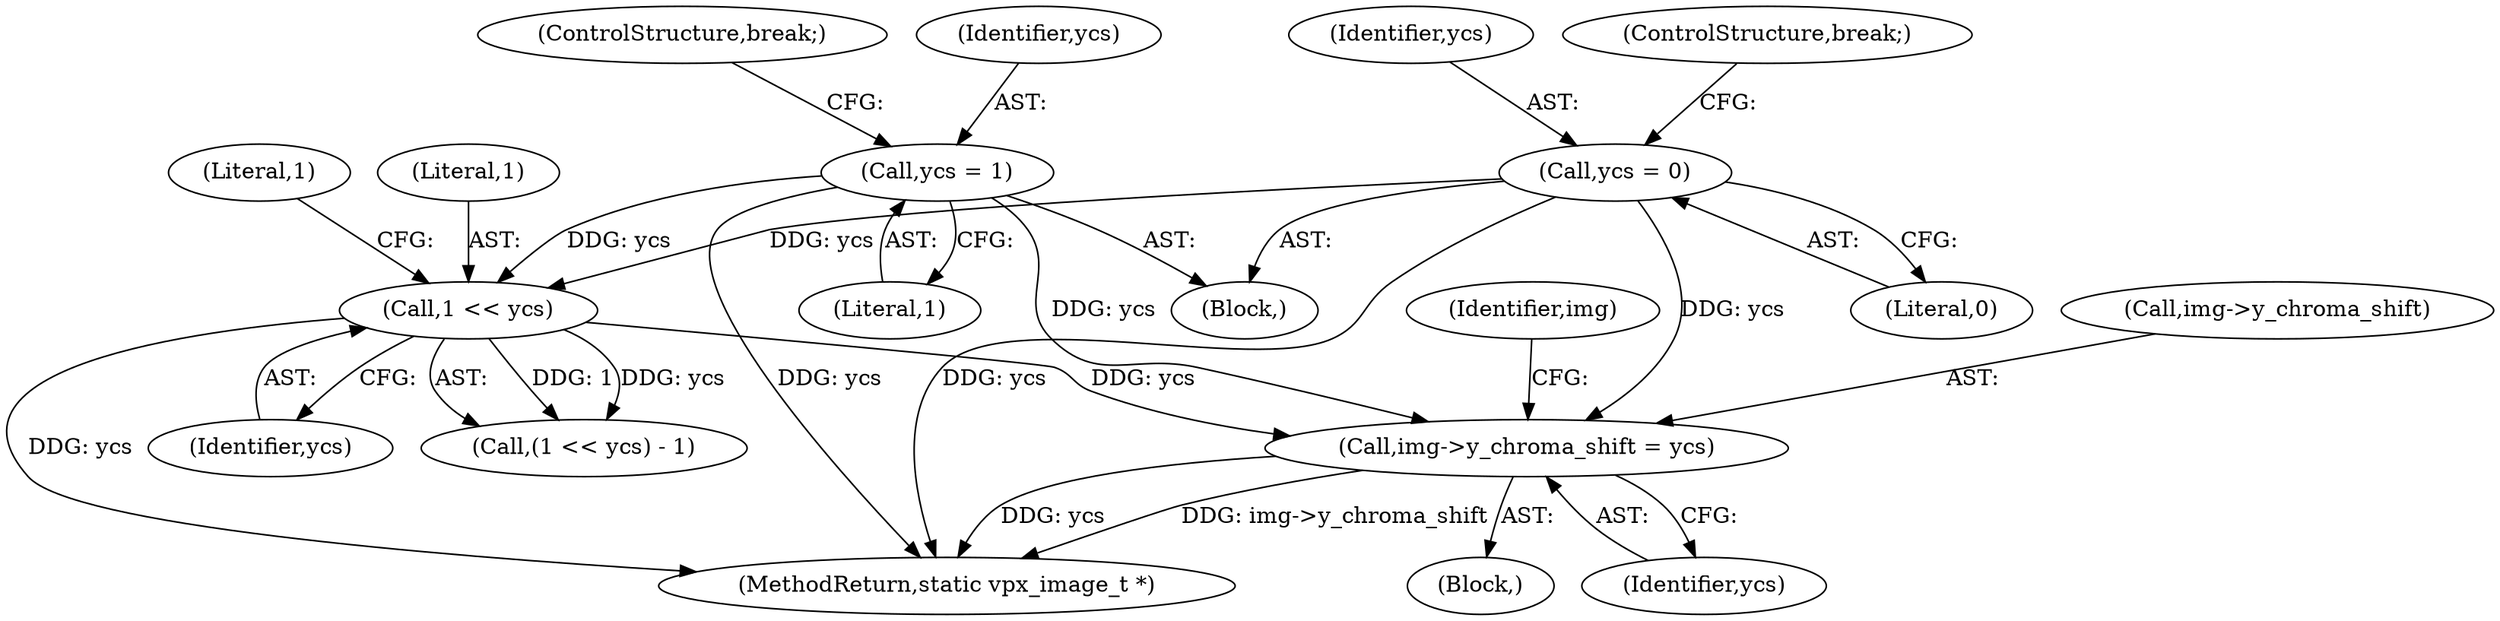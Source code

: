 digraph "0_Android_55cd1dd7c8d0a3de907d22e0f12718733f4e41d9@pointer" {
"1000479" [label="(Call,img->y_chroma_shift = ycs)"];
"1000355" [label="(Call,1 << ycs)"];
"1000251" [label="(Call,ycs = 1)"];
"1000256" [label="(Call,ycs = 0)"];
"1000483" [label="(Identifier,ycs)"];
"1000251" [label="(Call,ycs = 1)"];
"1000256" [label="(Call,ycs = 0)"];
"1000258" [label="(Literal,0)"];
"1000479" [label="(Call,img->y_chroma_shift = ycs)"];
"1000532" [label="(MethodReturn,static vpx_image_t *)"];
"1000357" [label="(Identifier,ycs)"];
"1000257" [label="(Identifier,ycs)"];
"1000354" [label="(Call,(1 << ycs) - 1)"];
"1000358" [label="(Literal,1)"];
"1000119" [label="(Block,)"];
"1000243" [label="(Block,)"];
"1000254" [label="(ControlStructure,break;)"];
"1000259" [label="(ControlStructure,break;)"];
"1000356" [label="(Literal,1)"];
"1000252" [label="(Identifier,ycs)"];
"1000480" [label="(Call,img->y_chroma_shift)"];
"1000486" [label="(Identifier,img)"];
"1000253" [label="(Literal,1)"];
"1000355" [label="(Call,1 << ycs)"];
"1000479" -> "1000119"  [label="AST: "];
"1000479" -> "1000483"  [label="CFG: "];
"1000480" -> "1000479"  [label="AST: "];
"1000483" -> "1000479"  [label="AST: "];
"1000486" -> "1000479"  [label="CFG: "];
"1000479" -> "1000532"  [label="DDG: ycs"];
"1000479" -> "1000532"  [label="DDG: img->y_chroma_shift"];
"1000355" -> "1000479"  [label="DDG: ycs"];
"1000251" -> "1000479"  [label="DDG: ycs"];
"1000256" -> "1000479"  [label="DDG: ycs"];
"1000355" -> "1000354"  [label="AST: "];
"1000355" -> "1000357"  [label="CFG: "];
"1000356" -> "1000355"  [label="AST: "];
"1000357" -> "1000355"  [label="AST: "];
"1000358" -> "1000355"  [label="CFG: "];
"1000355" -> "1000532"  [label="DDG: ycs"];
"1000355" -> "1000354"  [label="DDG: 1"];
"1000355" -> "1000354"  [label="DDG: ycs"];
"1000251" -> "1000355"  [label="DDG: ycs"];
"1000256" -> "1000355"  [label="DDG: ycs"];
"1000251" -> "1000243"  [label="AST: "];
"1000251" -> "1000253"  [label="CFG: "];
"1000252" -> "1000251"  [label="AST: "];
"1000253" -> "1000251"  [label="AST: "];
"1000254" -> "1000251"  [label="CFG: "];
"1000251" -> "1000532"  [label="DDG: ycs"];
"1000256" -> "1000243"  [label="AST: "];
"1000256" -> "1000258"  [label="CFG: "];
"1000257" -> "1000256"  [label="AST: "];
"1000258" -> "1000256"  [label="AST: "];
"1000259" -> "1000256"  [label="CFG: "];
"1000256" -> "1000532"  [label="DDG: ycs"];
}
